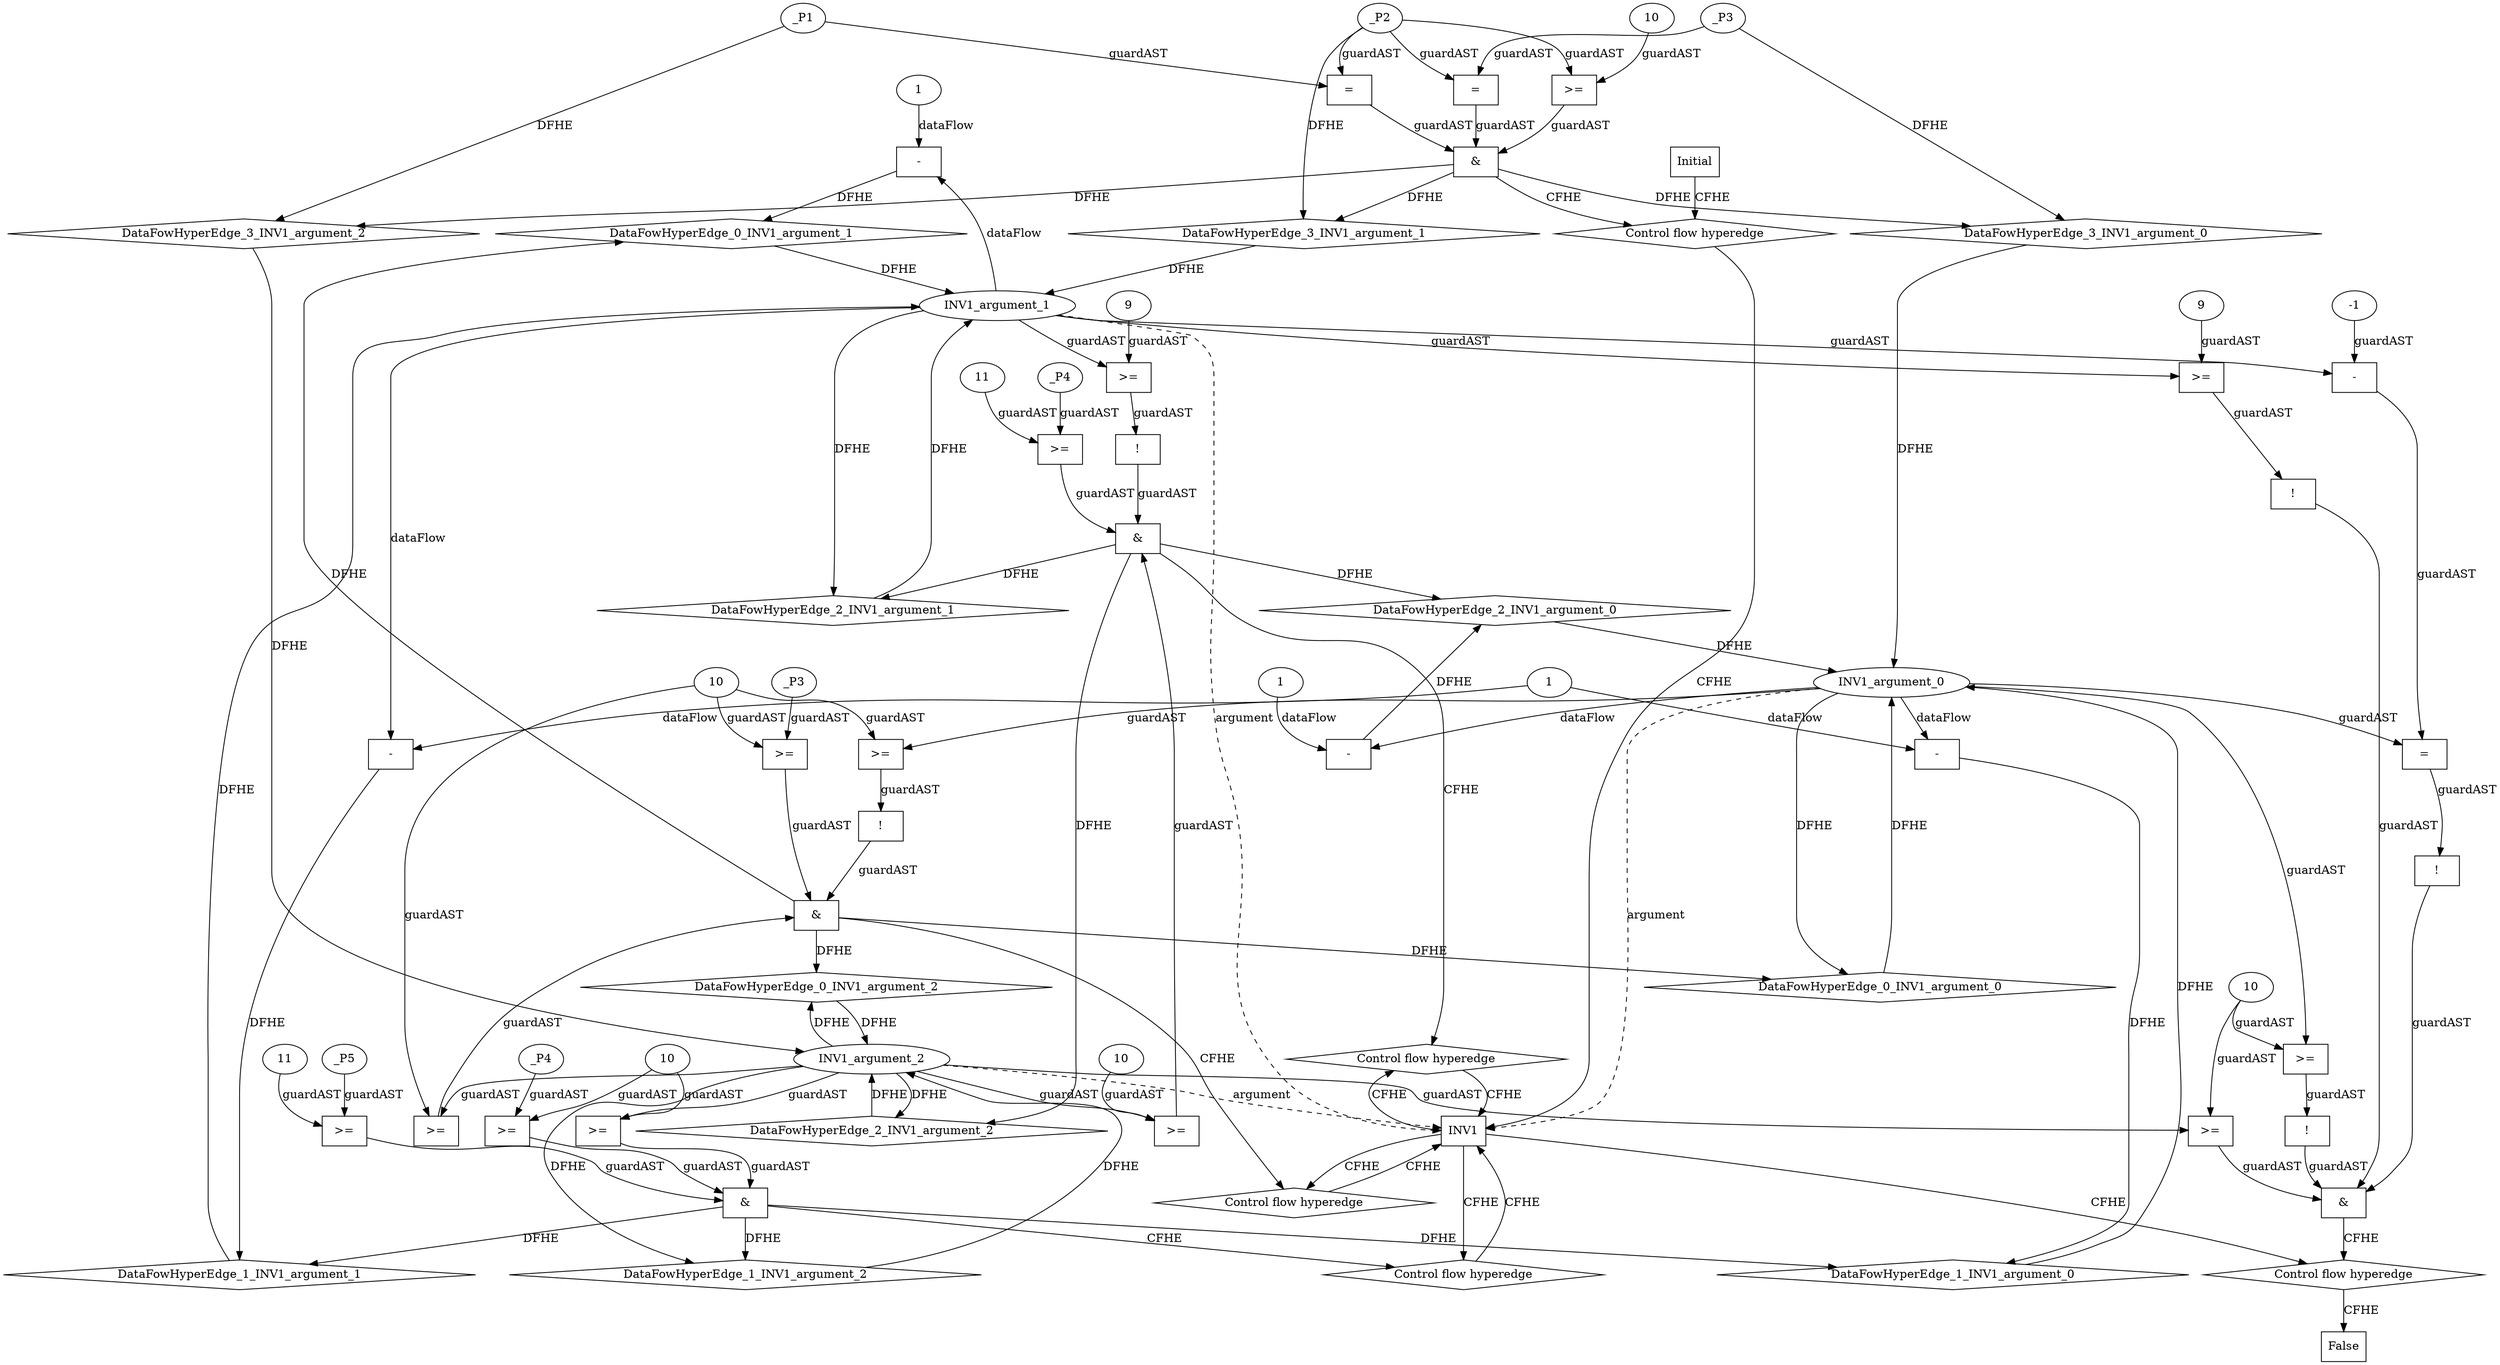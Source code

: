 // Horn Graph
digraph {
	"xxxINV1___INV1_0xxxdataFlow_0_node_0" [label="-"  nodeName="xxxINV1___INV1_0xxxdataFlow_0_node_0" class=Operator GNNNodeID=3 shape=rect]
	"xxxINV1___INV1_0xxxdataFlow_0_node_2" [label="1"  nodeName="xxxINV1___INV1_0xxxdataFlow_0_node_2" class=IdealInt GNNNodeID=4]
		"INV1_argument_1" -> "xxxINV1___INV1_0xxxdataFlow_0_node_0" [ label="dataFlow"]
		"xxxINV1___INV1_0xxxdataFlow_0_node_2" -> "xxxINV1___INV1_0xxxdataFlow_0_node_0" [ label="dataFlow"]
	"xxxINV1___INV1_0xxxguard_0_node_0" [label="!"  nodeName="xxxINV1___INV1_0xxxguard_0_node_0" class=Operator GNNNodeID=5 shape=rect]
	"xxxINV1___INV1_0xxxguard_0_node_1" [label=">="  nodeName="xxxINV1___INV1_0xxxguard_0_node_1" class=Operator GNNNodeID=6 shape=rect]
	"xxxINV1___INV1_0xxxguard_0_node_2" [label="10"  nodeName="xxxINV1___INV1_0xxxguard_0_node_2" class=IdealInt GNNNodeID=7]
		"xxxINV1___INV1_0xxxguard_0_node_1" -> "xxxINV1___INV1_0xxxguard_0_node_0" [ label="guardAST"]
		"xxxINV1___INV1_0xxxguard_0_node_2" -> "xxxINV1___INV1_0xxxguard_0_node_1" [ label="guardAST"]
		"INV1_argument_0" -> "xxxINV1___INV1_0xxxguard_0_node_1" [ label="guardAST"]
	"xxxINV1___INV1_0xxxguard1_node_0" [label=">="  nodeName="xxxINV1___INV1_0xxxguard1_node_0" class=Operator GNNNodeID=8 shape=rect]
		"xxxINV1___INV1_0xxxguard_0_node_2" -> "xxxINV1___INV1_0xxxguard1_node_0" [ label="guardAST"]
		"INV1_argument_2" -> "xxxINV1___INV1_0xxxguard1_node_0" [ label="guardAST"]
	"xxxINV1___INV1_0xxxguard2_node_0" [label=">="  nodeName="xxxINV1___INV1_0xxxguard2_node_0" class=Operator GNNNodeID=9 shape=rect]
	"xxxINV1___INV1_0xxxguard2_node_2" [label="_P3"  nodeName="xxxINV1___INV1_0xxxguard2_node_2" class=symbolicConstant GNNNodeID=10]
		"xxxINV1___INV1_0xxxguard_0_node_2" -> "xxxINV1___INV1_0xxxguard2_node_0" [ label="guardAST"]
		"xxxINV1___INV1_0xxxguard2_node_2" -> "xxxINV1___INV1_0xxxguard2_node_0" [ label="guardAST"]
	"xxxINV1___INV1_1xxxdataFlow_0_node_0" [label="-"  nodeName="xxxINV1___INV1_1xxxdataFlow_0_node_0" class=Operator GNNNodeID=11 shape=rect]
	"xxxINV1___INV1_1xxxdataFlow_0_node_2" [label="1"  nodeName="xxxINV1___INV1_1xxxdataFlow_0_node_2" class=IdealInt GNNNodeID=12]
		"INV1_argument_0" -> "xxxINV1___INV1_1xxxdataFlow_0_node_0" [ label="dataFlow"]
		"xxxINV1___INV1_1xxxdataFlow_0_node_2" -> "xxxINV1___INV1_1xxxdataFlow_0_node_0" [ label="dataFlow"]
	"xxxINV1___INV1_1xxxdataFlow1_node_0" [label="-"  nodeName="xxxINV1___INV1_1xxxdataFlow1_node_0" class=Operator GNNNodeID=13 shape=rect]
		"INV1_argument_1" -> "xxxINV1___INV1_1xxxdataFlow1_node_0" [ label="dataFlow"]
		"xxxINV1___INV1_1xxxdataFlow_0_node_2" -> "xxxINV1___INV1_1xxxdataFlow1_node_0" [ label="dataFlow"]
	"xxxINV1___INV1_1xxxguard_0_node_0" [label=">="  nodeName="xxxINV1___INV1_1xxxguard_0_node_0" class=Operator GNNNodeID=14 shape=rect]
	"xxxINV1___INV1_1xxxguard_0_node_1" [label="10"  nodeName="xxxINV1___INV1_1xxxguard_0_node_1" class=IdealInt GNNNodeID=15]
		"xxxINV1___INV1_1xxxguard_0_node_1" -> "xxxINV1___INV1_1xxxguard_0_node_0" [ label="guardAST"]
		"INV1_argument_2" -> "xxxINV1___INV1_1xxxguard_0_node_0" [ label="guardAST"]
	"xxxINV1___INV1_1xxxguard1_node_0" [label=">="  nodeName="xxxINV1___INV1_1xxxguard1_node_0" class=Operator GNNNodeID=16 shape=rect]
	"xxxINV1___INV1_1xxxguard1_node_1" [label="11"  nodeName="xxxINV1___INV1_1xxxguard1_node_1" class=IdealInt GNNNodeID=17]
	"xxxINV1___INV1_1xxxguard1_node_2" [label="_P5"  nodeName="xxxINV1___INV1_1xxxguard1_node_2" class=symbolicConstant GNNNodeID=18]
		"xxxINV1___INV1_1xxxguard1_node_1" -> "xxxINV1___INV1_1xxxguard1_node_0" [ label="guardAST"]
		"xxxINV1___INV1_1xxxguard1_node_2" -> "xxxINV1___INV1_1xxxguard1_node_0" [ label="guardAST"]
	"xxxINV1___INV1_1xxxguard2_node_0" [label=">="  nodeName="xxxINV1___INV1_1xxxguard2_node_0" class=Operator GNNNodeID=19 shape=rect]
	"xxxINV1___INV1_1xxxguard2_node_2" [label="_P4"  nodeName="xxxINV1___INV1_1xxxguard2_node_2" class=symbolicConstant GNNNodeID=20]
		"xxxINV1___INV1_1xxxguard_0_node_1" -> "xxxINV1___INV1_1xxxguard2_node_0" [ label="guardAST"]
		"xxxINV1___INV1_1xxxguard2_node_2" -> "xxxINV1___INV1_1xxxguard2_node_0" [ label="guardAST"]
	"xxxINV1___INV1_2xxxdataFlow_0_node_0" [label="-"  nodeName="xxxINV1___INV1_2xxxdataFlow_0_node_0" class=Operator GNNNodeID=21 shape=rect]
	"xxxINV1___INV1_2xxxdataFlow_0_node_2" [label="1"  nodeName="xxxINV1___INV1_2xxxdataFlow_0_node_2" class=IdealInt GNNNodeID=22]
		"INV1_argument_0" -> "xxxINV1___INV1_2xxxdataFlow_0_node_0" [ label="dataFlow"]
		"xxxINV1___INV1_2xxxdataFlow_0_node_2" -> "xxxINV1___INV1_2xxxdataFlow_0_node_0" [ label="dataFlow"]
	"xxxINV1___INV1_2xxxguard_0_node_0" [label="!"  nodeName="xxxINV1___INV1_2xxxguard_0_node_0" class=Operator GNNNodeID=23 shape=rect]
	"xxxINV1___INV1_2xxxguard_0_node_1" [label=">="  nodeName="xxxINV1___INV1_2xxxguard_0_node_1" class=Operator GNNNodeID=24 shape=rect]
	"xxxINV1___INV1_2xxxguard_0_node_2" [label="9"  nodeName="xxxINV1___INV1_2xxxguard_0_node_2" class=IdealInt GNNNodeID=25]
		"xxxINV1___INV1_2xxxguard_0_node_1" -> "xxxINV1___INV1_2xxxguard_0_node_0" [ label="guardAST"]
		"xxxINV1___INV1_2xxxguard_0_node_2" -> "xxxINV1___INV1_2xxxguard_0_node_1" [ label="guardAST"]
		"INV1_argument_1" -> "xxxINV1___INV1_2xxxguard_0_node_1" [ label="guardAST"]
	"xxxINV1___INV1_2xxxguard1_node_0" [label=">="  nodeName="xxxINV1___INV1_2xxxguard1_node_0" class=Operator GNNNodeID=26 shape=rect]
	"xxxINV1___INV1_2xxxguard1_node_1" [label="10"  nodeName="xxxINV1___INV1_2xxxguard1_node_1" class=IdealInt GNNNodeID=27]
		"xxxINV1___INV1_2xxxguard1_node_1" -> "xxxINV1___INV1_2xxxguard1_node_0" [ label="guardAST"]
		"INV1_argument_2" -> "xxxINV1___INV1_2xxxguard1_node_0" [ label="guardAST"]
	"xxxINV1___INV1_2xxxguard2_node_0" [label=">="  nodeName="xxxINV1___INV1_2xxxguard2_node_0" class=Operator GNNNodeID=28 shape=rect]
	"xxxINV1___INV1_2xxxguard2_node_1" [label="11"  nodeName="xxxINV1___INV1_2xxxguard2_node_1" class=IdealInt GNNNodeID=29]
	"xxxINV1___INV1_2xxxguard2_node_2" [label="_P4"  nodeName="xxxINV1___INV1_2xxxguard2_node_2" class=symbolicConstant GNNNodeID=30]
		"xxxINV1___INV1_2xxxguard2_node_1" -> "xxxINV1___INV1_2xxxguard2_node_0" [ label="guardAST"]
		"xxxINV1___INV1_2xxxguard2_node_2" -> "xxxINV1___INV1_2xxxguard2_node_0" [ label="guardAST"]
	"xxxINV1___Initial_3xxxdataFlow_0_node_0" [label="_P3"  nodeName="xxxINV1___Initial_3xxxdataFlow_0_node_0" class=symbolicConstant GNNNodeID=31]
	"xxxINV1___Initial_3xxxdataFlow1_node_0" [label="_P2"  nodeName="xxxINV1___Initial_3xxxdataFlow1_node_0" class=symbolicConstant GNNNodeID=32]
	"xxxINV1___Initial_3xxxdataFlow2_node_0" [label="_P1"  nodeName="xxxINV1___Initial_3xxxdataFlow2_node_0" class=symbolicConstant GNNNodeID=33]
	"xxxINV1___Initial_3xxxguard_0_node_0" [label=">="  nodeName="xxxINV1___Initial_3xxxguard_0_node_0" class=Operator GNNNodeID=34 shape=rect]
	"xxxINV1___Initial_3xxxguard_0_node_1" [label="10"  nodeName="xxxINV1___Initial_3xxxguard_0_node_1" class=IdealInt GNNNodeID=35]
		"xxxINV1___Initial_3xxxguard_0_node_1" -> "xxxINV1___Initial_3xxxguard_0_node_0" [ label="guardAST"]
		"xxxINV1___Initial_3xxxdataFlow1_node_0" -> "xxxINV1___Initial_3xxxguard_0_node_0" [ label="guardAST"]
	"xxxINV1___Initial_3xxxguard1_node_0" [label="="  nodeName="xxxINV1___Initial_3xxxguard1_node_0" class=Operator GNNNodeID=36 shape=rect]
		"xxxINV1___Initial_3xxxdataFlow2_node_0" -> "xxxINV1___Initial_3xxxguard1_node_0" [ label="guardAST"]
		"xxxINV1___Initial_3xxxdataFlow1_node_0" -> "xxxINV1___Initial_3xxxguard1_node_0" [ label="guardAST"]
	"xxxINV1___Initial_3xxxguard2_node_0" [label="="  nodeName="xxxINV1___Initial_3xxxguard2_node_0" class=Operator GNNNodeID=37 shape=rect]
		"xxxINV1___Initial_3xxxdataFlow_0_node_0" -> "xxxINV1___Initial_3xxxguard2_node_0" [ label="guardAST"]
		"xxxINV1___Initial_3xxxdataFlow1_node_0" -> "xxxINV1___Initial_3xxxguard2_node_0" [ label="guardAST"]
	"xxxFALSE___INV1_4xxxguard_0_node_0" [label="!"  nodeName="xxxFALSE___INV1_4xxxguard_0_node_0" class=Operator GNNNodeID=38 shape=rect]
	"xxxFALSE___INV1_4xxxguard_0_node_1" [label=">="  nodeName="xxxFALSE___INV1_4xxxguard_0_node_1" class=Operator GNNNodeID=39 shape=rect]
	"xxxFALSE___INV1_4xxxguard_0_node_2" [label="10"  nodeName="xxxFALSE___INV1_4xxxguard_0_node_2" class=IdealInt GNNNodeID=40]
		"xxxFALSE___INV1_4xxxguard_0_node_1" -> "xxxFALSE___INV1_4xxxguard_0_node_0" [ label="guardAST"]
		"xxxFALSE___INV1_4xxxguard_0_node_2" -> "xxxFALSE___INV1_4xxxguard_0_node_1" [ label="guardAST"]
		"INV1_argument_0" -> "xxxFALSE___INV1_4xxxguard_0_node_1" [ label="guardAST"]
	"xxxFALSE___INV1_4xxxguard1_node_0" [label="!"  nodeName="xxxFALSE___INV1_4xxxguard1_node_0" class=Operator GNNNodeID=41 shape=rect]
	"xxxFALSE___INV1_4xxxguard1_node_1" [label=">="  nodeName="xxxFALSE___INV1_4xxxguard1_node_1" class=Operator GNNNodeID=42 shape=rect]
	"xxxFALSE___INV1_4xxxguard1_node_2" [label="9"  nodeName="xxxFALSE___INV1_4xxxguard1_node_2" class=IdealInt GNNNodeID=43]
		"xxxFALSE___INV1_4xxxguard1_node_1" -> "xxxFALSE___INV1_4xxxguard1_node_0" [ label="guardAST"]
		"xxxFALSE___INV1_4xxxguard1_node_2" -> "xxxFALSE___INV1_4xxxguard1_node_1" [ label="guardAST"]
		"INV1_argument_1" -> "xxxFALSE___INV1_4xxxguard1_node_1" [ label="guardAST"]
	"xxxFALSE___INV1_4xxxguard2_node_0" [label=">="  nodeName="xxxFALSE___INV1_4xxxguard2_node_0" class=Operator GNNNodeID=44 shape=rect]
		"xxxFALSE___INV1_4xxxguard_0_node_2" -> "xxxFALSE___INV1_4xxxguard2_node_0" [ label="guardAST"]
		"INV1_argument_2" -> "xxxFALSE___INV1_4xxxguard2_node_0" [ label="guardAST"]
	"xxxFALSE___INV1_4xxxguard3_node_0" [label="!"  nodeName="xxxFALSE___INV1_4xxxguard3_node_0" class=Operator GNNNodeID=45 shape=rect]
	"xxxFALSE___INV1_4xxxguard3_node_1" [label="="  nodeName="xxxFALSE___INV1_4xxxguard3_node_1" class=Operator GNNNodeID=46 shape=rect]
	"xxxFALSE___INV1_4xxxguard3_node_3" [label="-"  nodeName="xxxFALSE___INV1_4xxxguard3_node_3" class=Operator GNNNodeID=47 shape=rect]
	"xxxFALSE___INV1_4xxxguard3_node_5" [label="-1"  nodeName="xxxFALSE___INV1_4xxxguard3_node_5" class=IdealInt GNNNodeID=48]
		"xxxFALSE___INV1_4xxxguard3_node_1" -> "xxxFALSE___INV1_4xxxguard3_node_0" [ label="guardAST"]
		"INV1_argument_0" -> "xxxFALSE___INV1_4xxxguard3_node_1" [ label="guardAST"]
		"xxxFALSE___INV1_4xxxguard3_node_3" -> "xxxFALSE___INV1_4xxxguard3_node_1" [ label="guardAST"]
		"INV1_argument_1" -> "xxxFALSE___INV1_4xxxguard3_node_3" [ label="guardAST"]
		"xxxFALSE___INV1_4xxxguard3_node_5" -> "xxxFALSE___INV1_4xxxguard3_node_3" [ label="guardAST"]
	"INV1" [label="INV1"  nodeName="INV1" class=CONTROL GNNNodeID=49 shape="rect"]
	"FALSE" [label="False"  nodeName=False class=CONTROL GNNNodeID=50 shape="rect"]
	"Initial" [label="Initial"  nodeName=Initial class=CONTROL GNNNodeID=51 shape="rect"]
	"ControlFowHyperEdge_0" [label="Control flow hyperedge"  hyperEdgeNodeID=0 nodeName=ControlFowHyperEdge_0 class=controlFlowHyperEdge shape="diamond"]
		"INV1" -> ControlFowHyperEdge_0 [ label="CFHE"]
		"ControlFowHyperEdge_0" -> "INV1" [ label="CFHE"]
	"ControlFowHyperEdge_1" [label="Control flow hyperedge"  hyperEdgeNodeID=1 nodeName=ControlFowHyperEdge_1 class=controlFlowHyperEdge shape="diamond"]
		"INV1" -> ControlFowHyperEdge_1 [ label="CFHE"]
		"ControlFowHyperEdge_1" -> "INV1" [ label="CFHE"]
	"ControlFowHyperEdge_2" [label="Control flow hyperedge"  hyperEdgeNodeID=2 nodeName=ControlFowHyperEdge_2 class=controlFlowHyperEdge shape="diamond"]
		"INV1" -> ControlFowHyperEdge_2 [ label="CFHE"]
		"ControlFowHyperEdge_2" -> "INV1" [ label="CFHE"]
	"ControlFowHyperEdge_3" [label="Control flow hyperedge"  hyperEdgeNodeID=3 nodeName=ControlFowHyperEdge_3 class=controlFlowHyperEdge shape="diamond"]
		"Initial" -> ControlFowHyperEdge_3 [ label="CFHE"]
		"ControlFowHyperEdge_3" -> "INV1" [ label="CFHE"]
	"ControlFowHyperEdge_4" [label="Control flow hyperedge"  hyperEdgeNodeID=4 nodeName=ControlFowHyperEdge_4 class=controlFlowHyperEdge shape="diamond"]
		"INV1" -> ControlFowHyperEdge_4 [ label="CFHE"]
		"ControlFowHyperEdge_4" -> "FALSE" [ label="CFHE"]
	"INV1_argument_0" [label="INV1_argument_0"  nodeName=argument0 class=argument shape=oval GNNNodeID=52 head="INV1"]
		"INV1_argument_0" -> "INV1" [ label="argument" style=dashed]
	"INV1_argument_1" [label="INV1_argument_1"  nodeName=argument1 class=argument shape=oval GNNNodeID=52 head="INV1"]
		"INV1_argument_1" -> "INV1" [ label="argument" style=dashed]
	"INV1_argument_2" [label="INV1_argument_2"  nodeName=argument2 class=argument shape=oval GNNNodeID=52 head="INV1"]
		"INV1_argument_2" -> "INV1" [ label="argument" style=dashed]
	"xxxINV1___INV1_0xxx_and" [label="&"  andName="xxxINV1___INV1_0xxx_and" class=Operator shape=rect]
		"xxxINV1___INV1_0xxxguard_0_node_0" -> "xxxINV1___INV1_0xxx_and" [ label="guardAST"]
		"xxxINV1___INV1_0xxxguard1_node_0" -> "xxxINV1___INV1_0xxx_and" [ label="guardAST"]
		"xxxINV1___INV1_0xxxguard2_node_0" -> "xxxINV1___INV1_0xxx_and" [ label="guardAST"]
		"xxxINV1___INV1_0xxx_and" -> "ControlFowHyperEdge_0" [ label="CFHE"]
	"xxxINV1___INV1_1xxx_and" [label="&"  andName="xxxINV1___INV1_1xxx_and" class=Operator shape=rect]
		"xxxINV1___INV1_1xxxguard_0_node_0" -> "xxxINV1___INV1_1xxx_and" [ label="guardAST"]
		"xxxINV1___INV1_1xxxguard1_node_0" -> "xxxINV1___INV1_1xxx_and" [ label="guardAST"]
		"xxxINV1___INV1_1xxxguard2_node_0" -> "xxxINV1___INV1_1xxx_and" [ label="guardAST"]
		"xxxINV1___INV1_1xxx_and" -> "ControlFowHyperEdge_1" [ label="CFHE"]
	"xxxINV1___INV1_2xxx_and" [label="&"  andName="xxxINV1___INV1_2xxx_and" class=Operator shape=rect]
		"xxxINV1___INV1_2xxxguard_0_node_0" -> "xxxINV1___INV1_2xxx_and" [ label="guardAST"]
		"xxxINV1___INV1_2xxxguard1_node_0" -> "xxxINV1___INV1_2xxx_and" [ label="guardAST"]
		"xxxINV1___INV1_2xxxguard2_node_0" -> "xxxINV1___INV1_2xxx_and" [ label="guardAST"]
		"xxxINV1___INV1_2xxx_and" -> "ControlFowHyperEdge_2" [ label="CFHE"]
	"xxxINV1___Initial_3xxx_and" [label="&"  andName="xxxINV1___Initial_3xxx_and" class=Operator shape=rect]
		"xxxINV1___Initial_3xxxguard_0_node_0" -> "xxxINV1___Initial_3xxx_and" [ label="guardAST"]
		"xxxINV1___Initial_3xxxguard1_node_0" -> "xxxINV1___Initial_3xxx_and" [ label="guardAST"]
		"xxxINV1___Initial_3xxxguard2_node_0" -> "xxxINV1___Initial_3xxx_and" [ label="guardAST"]
		"xxxINV1___Initial_3xxx_and" -> "ControlFowHyperEdge_3" [ label="CFHE"]
	"xxxFALSE___INV1_4xxx_and" [label="&"  andName="xxxFALSE___INV1_4xxx_and" class=Operator shape=rect]
		"xxxFALSE___INV1_4xxxguard_0_node_0" -> "xxxFALSE___INV1_4xxx_and" [ label="guardAST"]
		"xxxFALSE___INV1_4xxxguard1_node_0" -> "xxxFALSE___INV1_4xxx_and" [ label="guardAST"]
		"xxxFALSE___INV1_4xxxguard2_node_0" -> "xxxFALSE___INV1_4xxx_and" [ label="guardAST"]
		"xxxFALSE___INV1_4xxxguard3_node_0" -> "xxxFALSE___INV1_4xxx_and" [ label="guardAST"]
		"xxxFALSE___INV1_4xxx_and" -> "ControlFowHyperEdge_4" [ label="CFHE"]
		"INV1_argument_0" -> "DataFowHyperEdge_0_INV1_argument_0" [ label="DFHE"]
	"DataFowHyperEdge_0_INV1_argument_0" [label="DataFowHyperEdge_0_INV1_argument_0"  nodeName="DataFowHyperEdge_0_INV1_argument_0" class=DataFlowHyperedge shape=diamond]
		"DataFowHyperEdge_0_INV1_argument_0" -> "INV1_argument_0" [ label="DFHE"]
		"xxxINV1___INV1_0xxx_and" -> "DataFowHyperEdge_0_INV1_argument_0" [ label="DFHE"]
		"INV1_argument_1" -> "DataFowHyperEdge_2_INV1_argument_1" [ label="DFHE"]
	"DataFowHyperEdge_2_INV1_argument_1" [label="DataFowHyperEdge_2_INV1_argument_1"  nodeName="DataFowHyperEdge_2_INV1_argument_1" class=DataFlowHyperedge shape=diamond]
		"DataFowHyperEdge_2_INV1_argument_1" -> "INV1_argument_1" [ label="DFHE"]
		"xxxINV1___INV1_2xxx_and" -> "DataFowHyperEdge_2_INV1_argument_1" [ label="DFHE"]
	"DataFowHyperEdge_0_INV1_argument_1" [label="DataFowHyperEdge_0_INV1_argument_1"  nodeName="DataFowHyperEdge_0_INV1_argument_1" class=DataFlowHyperedge shape=diamond]
		"DataFowHyperEdge_0_INV1_argument_1" -> "INV1_argument_1" [ label="DFHE"]
		"xxxINV1___INV1_0xxx_and" -> "DataFowHyperEdge_0_INV1_argument_1" [ label="DFHE"]
		"xxxINV1___INV1_0xxxdataFlow_0_node_0" -> "DataFowHyperEdge_0_INV1_argument_1" [ label="DFHE"]
	"DataFowHyperEdge_0_INV1_argument_2" [label="DataFowHyperEdge_0_INV1_argument_2"  nodeName="DataFowHyperEdge_0_INV1_argument_2" class=DataFlowHyperedge shape=diamond]
		"DataFowHyperEdge_0_INV1_argument_2" -> "INV1_argument_2" [ label="DFHE"]
		"xxxINV1___INV1_0xxx_and" -> "DataFowHyperEdge_0_INV1_argument_2" [ label="DFHE"]
		"INV1_argument_2" -> "DataFowHyperEdge_0_INV1_argument_2" [ label="DFHE"]
	"DataFowHyperEdge_1_INV1_argument_0" [label="DataFowHyperEdge_1_INV1_argument_0"  nodeName="DataFowHyperEdge_1_INV1_argument_0" class=DataFlowHyperedge shape=diamond]
		"DataFowHyperEdge_1_INV1_argument_0" -> "INV1_argument_0" [ label="DFHE"]
		"xxxINV1___INV1_1xxx_and" -> "DataFowHyperEdge_1_INV1_argument_0" [ label="DFHE"]
		"xxxINV1___INV1_1xxxdataFlow_0_node_0" -> "DataFowHyperEdge_1_INV1_argument_0" [ label="DFHE"]
	"DataFowHyperEdge_1_INV1_argument_1" [label="DataFowHyperEdge_1_INV1_argument_1"  nodeName="DataFowHyperEdge_1_INV1_argument_1" class=DataFlowHyperedge shape=diamond]
		"DataFowHyperEdge_1_INV1_argument_1" -> "INV1_argument_1" [ label="DFHE"]
		"xxxINV1___INV1_1xxx_and" -> "DataFowHyperEdge_1_INV1_argument_1" [ label="DFHE"]
		"xxxINV1___INV1_1xxxdataFlow1_node_0" -> "DataFowHyperEdge_1_INV1_argument_1" [ label="DFHE"]
	"DataFowHyperEdge_1_INV1_argument_2" [label="DataFowHyperEdge_1_INV1_argument_2"  nodeName="DataFowHyperEdge_1_INV1_argument_2" class=DataFlowHyperedge shape=diamond]
		"DataFowHyperEdge_1_INV1_argument_2" -> "INV1_argument_2" [ label="DFHE"]
		"xxxINV1___INV1_1xxx_and" -> "DataFowHyperEdge_1_INV1_argument_2" [ label="DFHE"]
		"INV1_argument_2" -> "DataFowHyperEdge_1_INV1_argument_2" [ label="DFHE"]
	"DataFowHyperEdge_2_INV1_argument_0" [label="DataFowHyperEdge_2_INV1_argument_0"  nodeName="DataFowHyperEdge_2_INV1_argument_0" class=DataFlowHyperedge shape=diamond]
		"DataFowHyperEdge_2_INV1_argument_0" -> "INV1_argument_0" [ label="DFHE"]
		"xxxINV1___INV1_2xxx_and" -> "DataFowHyperEdge_2_INV1_argument_0" [ label="DFHE"]
		"xxxINV1___INV1_2xxxdataFlow_0_node_0" -> "DataFowHyperEdge_2_INV1_argument_0" [ label="DFHE"]
	"DataFowHyperEdge_2_INV1_argument_2" [label="DataFowHyperEdge_2_INV1_argument_2"  nodeName="DataFowHyperEdge_2_INV1_argument_2" class=DataFlowHyperedge shape=diamond]
		"DataFowHyperEdge_2_INV1_argument_2" -> "INV1_argument_2" [ label="DFHE"]
		"xxxINV1___INV1_2xxx_and" -> "DataFowHyperEdge_2_INV1_argument_2" [ label="DFHE"]
		"INV1_argument_2" -> "DataFowHyperEdge_2_INV1_argument_2" [ label="DFHE"]
	"DataFowHyperEdge_3_INV1_argument_0" [label="DataFowHyperEdge_3_INV1_argument_0"  nodeName="DataFowHyperEdge_3_INV1_argument_0" class=DataFlowHyperedge shape=diamond]
		"DataFowHyperEdge_3_INV1_argument_0" -> "INV1_argument_0" [ label="DFHE"]
		"xxxINV1___Initial_3xxx_and" -> "DataFowHyperEdge_3_INV1_argument_0" [ label="DFHE"]
		"xxxINV1___Initial_3xxxdataFlow_0_node_0" -> "DataFowHyperEdge_3_INV1_argument_0" [ label="DFHE"]
	"DataFowHyperEdge_3_INV1_argument_1" [label="DataFowHyperEdge_3_INV1_argument_1"  nodeName="DataFowHyperEdge_3_INV1_argument_1" class=DataFlowHyperedge shape=diamond]
		"DataFowHyperEdge_3_INV1_argument_1" -> "INV1_argument_1" [ label="DFHE"]
		"xxxINV1___Initial_3xxx_and" -> "DataFowHyperEdge_3_INV1_argument_1" [ label="DFHE"]
		"xxxINV1___Initial_3xxxdataFlow1_node_0" -> "DataFowHyperEdge_3_INV1_argument_1" [ label="DFHE"]
	"DataFowHyperEdge_3_INV1_argument_2" [label="DataFowHyperEdge_3_INV1_argument_2"  nodeName="DataFowHyperEdge_3_INV1_argument_2" class=DataFlowHyperedge shape=diamond]
		"DataFowHyperEdge_3_INV1_argument_2" -> "INV1_argument_2" [ label="DFHE"]
		"xxxINV1___Initial_3xxx_and" -> "DataFowHyperEdge_3_INV1_argument_2" [ label="DFHE"]
		"xxxINV1___Initial_3xxxdataFlow2_node_0" -> "DataFowHyperEdge_3_INV1_argument_2" [ label="DFHE"]
}
